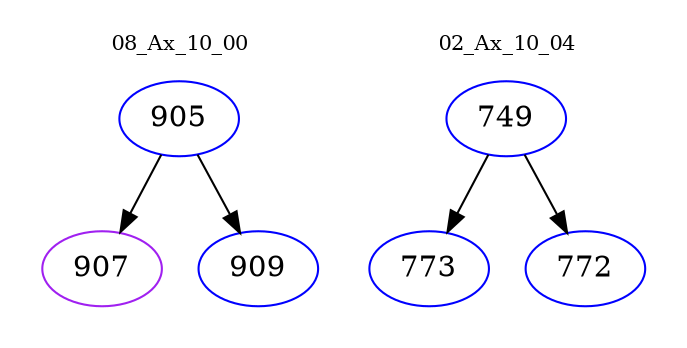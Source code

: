 digraph{
subgraph cluster_0 {
color = white
label = "08_Ax_10_00";
fontsize=10;
T0_905 [label="905", color="blue"]
T0_905 -> T0_907 [color="black"]
T0_907 [label="907", color="purple"]
T0_905 -> T0_909 [color="black"]
T0_909 [label="909", color="blue"]
}
subgraph cluster_1 {
color = white
label = "02_Ax_10_04";
fontsize=10;
T1_749 [label="749", color="blue"]
T1_749 -> T1_773 [color="black"]
T1_773 [label="773", color="blue"]
T1_749 -> T1_772 [color="black"]
T1_772 [label="772", color="blue"]
}
}
